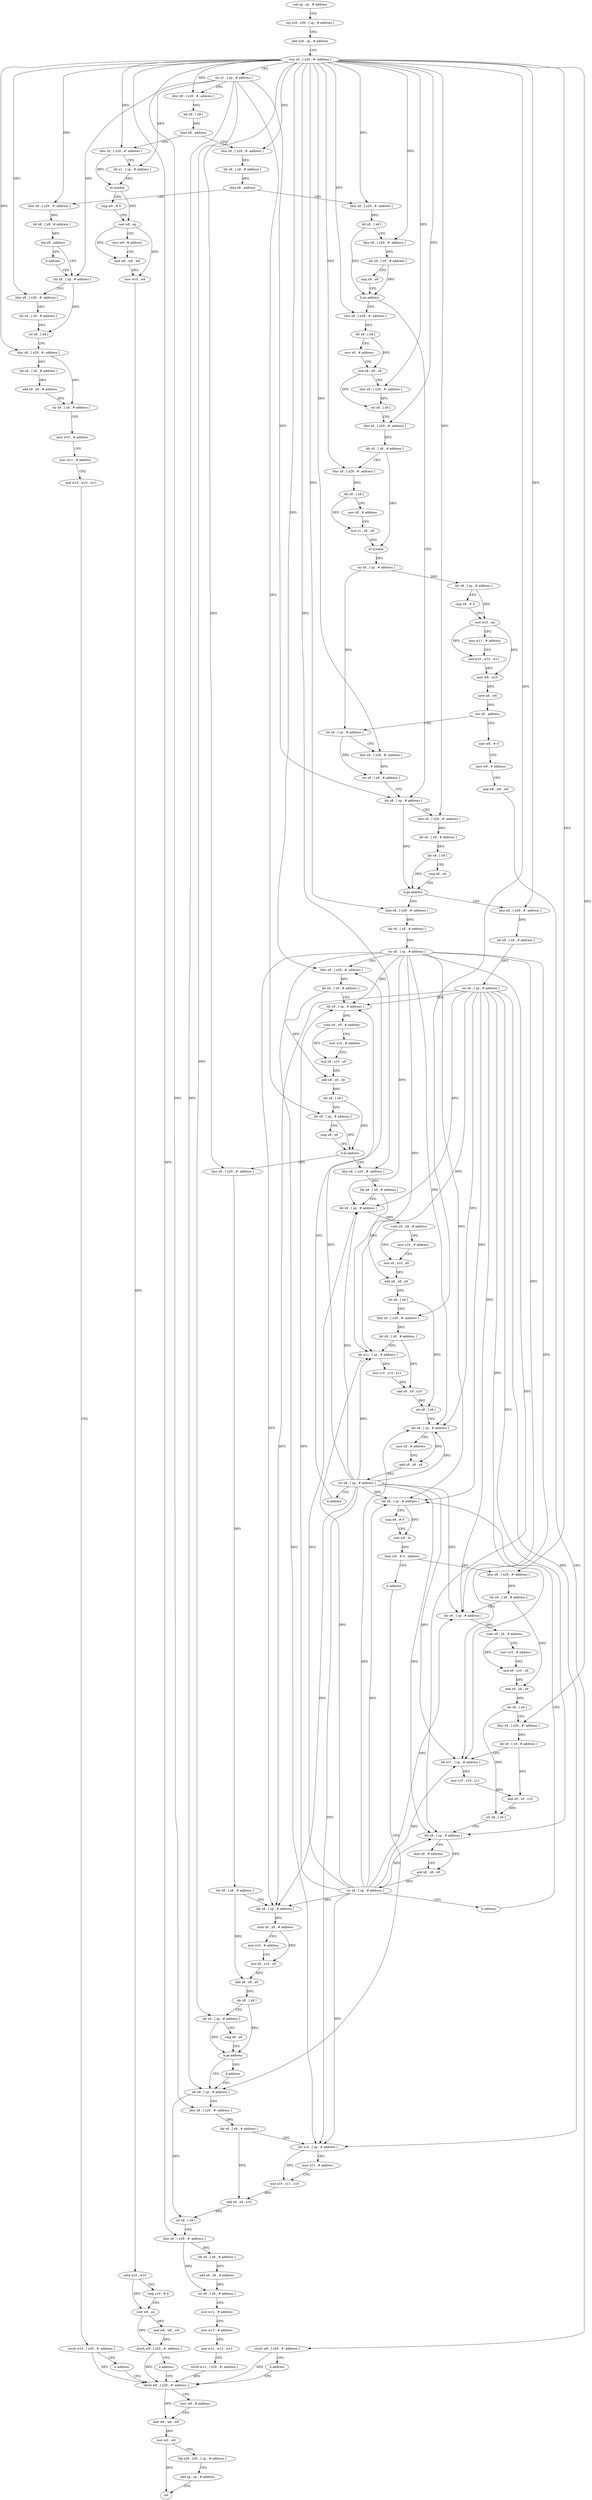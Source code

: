 digraph "func" {
"4279888" [label = "sub sp , sp , # address" ]
"4279892" [label = "stp x29 , x30 , [ sp , # address ]" ]
"4279896" [label = "add x29 , sp , # address" ]
"4279900" [label = "stur x0 , [ x29 , #- address ]" ]
"4279904" [label = "str x1 , [ sp , # address ]" ]
"4279908" [label = "ldur x8 , [ x29 , #- address ]" ]
"4279912" [label = "ldr x8 , [ x8 ]" ]
"4279916" [label = "cbnz x8 , address" ]
"4279976" [label = "ldur x8 , [ x29 , #- address ]" ]
"4279920" [label = "ldur x0 , [ x29 , #- address ]" ]
"4279980" [label = "ldr x8 , [ x8 , # address ]" ]
"4279984" [label = "cbnz x8 , address" ]
"4280056" [label = "ldur x8 , [ x29 , #- address ]" ]
"4279988" [label = "ldur x8 , [ x29 , #- address ]" ]
"4279924" [label = "ldr x1 , [ sp , # address ]" ]
"4279928" [label = "bl symbol" ]
"4279932" [label = "cmp w0 , # 0" ]
"4279936" [label = "cset w8 , eq" ]
"4279940" [label = "mov w9 , # address" ]
"4279944" [label = "and w8 , w8 , w9" ]
"4279948" [label = "mov w10 , w8" ]
"4279952" [label = "sxtw x10 , w10" ]
"4279956" [label = "cmp x10 , # 0" ]
"4279960" [label = "cset w8 , ne" ]
"4279964" [label = "and w8 , w8 , w9" ]
"4279968" [label = "sturb w8 , [ x29 , #- address ]" ]
"4279972" [label = "b address" ]
"4280576" [label = "ldurb w8 , [ x29 , #- address ]" ]
"4280060" [label = "ldr x8 , [ x8 ]" ]
"4280064" [label = "ldur x9 , [ x29 , #- address ]" ]
"4280068" [label = "ldr x9 , [ x9 , # address ]" ]
"4280072" [label = "cmp x8 , x9" ]
"4280076" [label = "b.ne address" ]
"4280200" [label = "ldr x8 , [ sp , # address ]" ]
"4280080" [label = "ldur x8 , [ x29 , #- address ]" ]
"4279992" [label = "ldr x8 , [ x8 , # address ]" ]
"4279996" [label = "cbz x8 , address" ]
"4280004" [label = "ldr x8 , [ sp , # address ]" ]
"4280000" [label = "b address" ]
"4280580" [label = "mov w9 , # address" ]
"4280584" [label = "and w8 , w8 , w9" ]
"4280588" [label = "mov w0 , w8" ]
"4280592" [label = "ldp x29 , x30 , [ sp , # address ]" ]
"4280596" [label = "add sp , sp , # address" ]
"4280600" [label = "ret" ]
"4280204" [label = "ldur x9 , [ x29 , #- address ]" ]
"4280208" [label = "ldr x9 , [ x9 , # address ]" ]
"4280212" [label = "ldr x9 , [ x9 ]" ]
"4280216" [label = "cmp x8 , x9" ]
"4280220" [label = "b.ge address" ]
"4280332" [label = "ldur x8 , [ x29 , #- address ]" ]
"4280224" [label = "ldur x8 , [ x29 , #- address ]" ]
"4280084" [label = "ldr x8 , [ x8 ]" ]
"4280088" [label = "mov x9 , # address" ]
"4280092" [label = "mul x8 , x8 , x9" ]
"4280096" [label = "ldur x9 , [ x29 , #- address ]" ]
"4280100" [label = "str x8 , [ x9 ]" ]
"4280104" [label = "ldur x8 , [ x29 , #- address ]" ]
"4280108" [label = "ldr x0 , [ x8 , # address ]" ]
"4280112" [label = "ldur x8 , [ x29 , #- address ]" ]
"4280116" [label = "ldr x8 , [ x8 ]" ]
"4280120" [label = "mov x9 , # address" ]
"4280124" [label = "mul x1 , x8 , x9" ]
"4280128" [label = "bl symbol" ]
"4280132" [label = "str x0 , [ sp , # address ]" ]
"4280136" [label = "ldr x8 , [ sp , # address ]" ]
"4280140" [label = "cmp x8 , # 0" ]
"4280144" [label = "cset w10 , eq" ]
"4280148" [label = "mov w11 , # address" ]
"4280152" [label = "and w10 , w10 , w11" ]
"4280156" [label = "mov w8 , w10" ]
"4280160" [label = "sxtw x8 , w8" ]
"4280164" [label = "cbz x8 , address" ]
"4280188" [label = "ldr x8 , [ sp , # address ]" ]
"4280168" [label = "mov w8 , # 0" ]
"4280008" [label = "ldur x9 , [ x29 , #- address ]" ]
"4280012" [label = "ldr x9 , [ x9 , # address ]" ]
"4280016" [label = "str x8 , [ x9 ]" ]
"4280020" [label = "ldur x8 , [ x29 , #- address ]" ]
"4280024" [label = "ldr x9 , [ x8 , # address ]" ]
"4280028" [label = "add x9 , x9 , # address" ]
"4280032" [label = "str x9 , [ x8 , # address ]" ]
"4280036" [label = "mov w10 , # address" ]
"4280040" [label = "mov w11 , # address" ]
"4280044" [label = "and w10 , w10 , w11" ]
"4280048" [label = "sturb w10 , [ x29 , #- address ]" ]
"4280052" [label = "b address" ]
"4280336" [label = "ldr x8 , [ x8 , # address ]" ]
"4280340" [label = "str x8 , [ sp , # address ]" ]
"4280344" [label = "ldur x8 , [ x29 , #- address ]" ]
"4280228" [label = "ldr x8 , [ x8 , # address ]" ]
"4280232" [label = "str x8 , [ sp , # address ]" ]
"4280236" [label = "ldr x8 , [ sp , # address ]" ]
"4280192" [label = "ldur x9 , [ x29 , #- address ]" ]
"4280196" [label = "str x8 , [ x9 , # address ]" ]
"4280172" [label = "mov w9 , # address" ]
"4280176" [label = "and w8 , w8 , w9" ]
"4280180" [label = "sturb w8 , [ x29 , #- address ]" ]
"4280184" [label = "b address" ]
"4280464" [label = "ldur x8 , [ x29 , #- address ]" ]
"4280468" [label = "ldr x8 , [ x8 , # address ]" ]
"4280472" [label = "ldr x9 , [ sp , # address ]" ]
"4280476" [label = "subs x9 , x9 , # address" ]
"4280480" [label = "mov x10 , # address" ]
"4280484" [label = "mul x9 , x10 , x9" ]
"4280488" [label = "add x8 , x8 , x9" ]
"4280492" [label = "ldr x8 , [ x8 ]" ]
"4280496" [label = "ldr x9 , [ sp , # address ]" ]
"4280500" [label = "cmp x8 , x9" ]
"4280504" [label = "b.ge address" ]
"4280512" [label = "ldr x8 , [ sp , # address ]" ]
"4280508" [label = "b address" ]
"4280388" [label = "ldur x8 , [ x29 , #- address ]" ]
"4280392" [label = "ldr x8 , [ x8 , # address ]" ]
"4280396" [label = "ldr x9 , [ sp , # address ]" ]
"4280400" [label = "subs x9 , x9 , # address" ]
"4280404" [label = "mov x10 , # address" ]
"4280408" [label = "mul x9 , x10 , x9" ]
"4280412" [label = "add x8 , x8 , x9" ]
"4280416" [label = "ldr x8 , [ x8 ]" ]
"4280420" [label = "ldur x9 , [ x29 , #- address ]" ]
"4280424" [label = "ldr x9 , [ x9 , # address ]" ]
"4280428" [label = "ldr x11 , [ sp , # address ]" ]
"4280432" [label = "mul x10 , x10 , x11" ]
"4280436" [label = "add x9 , x9 , x10" ]
"4280440" [label = "str x8 , [ x9 ]" ]
"4280444" [label = "ldr x8 , [ sp , # address ]" ]
"4280448" [label = "mov x9 , # address" ]
"4280452" [label = "add x8 , x8 , x9" ]
"4280456" [label = "str x8 , [ sp , # address ]" ]
"4280460" [label = "b address" ]
"4280328" [label = "b address" ]
"4280252" [label = "ldur x8 , [ x29 , #- address ]" ]
"4280256" [label = "ldr x8 , [ x8 , # address ]" ]
"4280260" [label = "ldr x9 , [ sp , # address ]" ]
"4280264" [label = "subs x9 , x9 , # address" ]
"4280268" [label = "mov x10 , # address" ]
"4280272" [label = "mul x9 , x10 , x9" ]
"4280276" [label = "add x8 , x8 , x9" ]
"4280280" [label = "ldr x8 , [ x8 ]" ]
"4280284" [label = "ldur x9 , [ x29 , #- address ]" ]
"4280288" [label = "ldr x9 , [ x9 , # address ]" ]
"4280292" [label = "ldr x11 , [ sp , # address ]" ]
"4280296" [label = "mul x10 , x10 , x11" ]
"4280300" [label = "add x9 , x9 , x10" ]
"4280304" [label = "str x8 , [ x9 ]" ]
"4280308" [label = "ldr x8 , [ sp , # address ]" ]
"4280312" [label = "mov x9 , # address" ]
"4280316" [label = "add x8 , x8 , x9" ]
"4280320" [label = "str x8 , [ sp , # address ]" ]
"4280324" [label = "b address" ]
"4280516" [label = "ldur x9 , [ x29 , #- address ]" ]
"4280520" [label = "ldr x9 , [ x9 , # address ]" ]
"4280524" [label = "ldr x10 , [ sp , # address ]" ]
"4280528" [label = "mov x11 , # address" ]
"4280532" [label = "mul x10 , x11 , x10" ]
"4280536" [label = "add x9 , x9 , x10" ]
"4280540" [label = "str x8 , [ x9 ]" ]
"4280544" [label = "ldur x8 , [ x29 , #- address ]" ]
"4280548" [label = "ldr x9 , [ x8 , # address ]" ]
"4280552" [label = "add x9 , x9 , # address" ]
"4280556" [label = "str x9 , [ x8 , # address ]" ]
"4280560" [label = "mov w12 , # address" ]
"4280564" [label = "mov w13 , # address" ]
"4280568" [label = "and w12 , w12 , w13" ]
"4280572" [label = "sturb w12 , [ x29 , #- address ]" ]
"4280348" [label = "ldr x8 , [ x8 , # address ]" ]
"4280352" [label = "ldr x9 , [ sp , # address ]" ]
"4280356" [label = "subs x9 , x9 , # address" ]
"4280360" [label = "mov x10 , # address" ]
"4280364" [label = "mul x9 , x10 , x9" ]
"4280368" [label = "add x8 , x8 , x9" ]
"4280372" [label = "ldr x8 , [ x8 ]" ]
"4280376" [label = "ldr x9 , [ sp , # address ]" ]
"4280380" [label = "cmp x8 , x9" ]
"4280384" [label = "b.le address" ]
"4280240" [label = "cmp x8 , # 0" ]
"4280244" [label = "cset w9 , le" ]
"4280248" [label = "tbnz w9 , # 0 , address" ]
"4279888" -> "4279892" [ label = "CFG" ]
"4279892" -> "4279896" [ label = "CFG" ]
"4279896" -> "4279900" [ label = "CFG" ]
"4279900" -> "4279904" [ label = "CFG" ]
"4279900" -> "4279908" [ label = "DFG" ]
"4279900" -> "4279976" [ label = "DFG" ]
"4279900" -> "4279920" [ label = "DFG" ]
"4279900" -> "4280056" [ label = "DFG" ]
"4279900" -> "4280064" [ label = "DFG" ]
"4279900" -> "4279988" [ label = "DFG" ]
"4279900" -> "4280204" [ label = "DFG" ]
"4279900" -> "4280080" [ label = "DFG" ]
"4279900" -> "4280096" [ label = "DFG" ]
"4279900" -> "4280104" [ label = "DFG" ]
"4279900" -> "4280112" [ label = "DFG" ]
"4279900" -> "4280008" [ label = "DFG" ]
"4279900" -> "4280020" [ label = "DFG" ]
"4279900" -> "4280332" [ label = "DFG" ]
"4279900" -> "4280224" [ label = "DFG" ]
"4279900" -> "4280344" [ label = "DFG" ]
"4279900" -> "4280464" [ label = "DFG" ]
"4279900" -> "4280388" [ label = "DFG" ]
"4279900" -> "4280420" [ label = "DFG" ]
"4279900" -> "4280192" [ label = "DFG" ]
"4279900" -> "4280516" [ label = "DFG" ]
"4279900" -> "4280544" [ label = "DFG" ]
"4279900" -> "4280252" [ label = "DFG" ]
"4279900" -> "4280284" [ label = "DFG" ]
"4279904" -> "4279908" [ label = "CFG" ]
"4279904" -> "4279924" [ label = "DFG" ]
"4279904" -> "4280200" [ label = "DFG" ]
"4279904" -> "4280004" [ label = "DFG" ]
"4279904" -> "4280376" [ label = "DFG" ]
"4279904" -> "4280496" [ label = "DFG" ]
"4279904" -> "4280512" [ label = "DFG" ]
"4279908" -> "4279912" [ label = "DFG" ]
"4279912" -> "4279916" [ label = "DFG" ]
"4279916" -> "4279976" [ label = "CFG" ]
"4279916" -> "4279920" [ label = "CFG" ]
"4279976" -> "4279980" [ label = "DFG" ]
"4279920" -> "4279924" [ label = "CFG" ]
"4279920" -> "4279928" [ label = "DFG" ]
"4279980" -> "4279984" [ label = "DFG" ]
"4279984" -> "4280056" [ label = "CFG" ]
"4279984" -> "4279988" [ label = "CFG" ]
"4280056" -> "4280060" [ label = "DFG" ]
"4279988" -> "4279992" [ label = "DFG" ]
"4279924" -> "4279928" [ label = "DFG" ]
"4279928" -> "4279932" [ label = "CFG" ]
"4279928" -> "4279936" [ label = "DFG" ]
"4279932" -> "4279936" [ label = "CFG" ]
"4279936" -> "4279940" [ label = "CFG" ]
"4279936" -> "4279944" [ label = "DFG" ]
"4279936" -> "4279948" [ label = "DFG" ]
"4279940" -> "4279944" [ label = "CFG" ]
"4279944" -> "4279948" [ label = "DFG" ]
"4279948" -> "4279952" [ label = "DFG" ]
"4279952" -> "4279956" [ label = "CFG" ]
"4279952" -> "4279960" [ label = "DFG" ]
"4279956" -> "4279960" [ label = "CFG" ]
"4279960" -> "4279964" [ label = "DFG" ]
"4279960" -> "4279968" [ label = "DFG" ]
"4279964" -> "4279968" [ label = "DFG" ]
"4279968" -> "4279972" [ label = "CFG" ]
"4279968" -> "4280576" [ label = "DFG" ]
"4279972" -> "4280576" [ label = "CFG" ]
"4280576" -> "4280580" [ label = "CFG" ]
"4280576" -> "4280584" [ label = "DFG" ]
"4280060" -> "4280064" [ label = "CFG" ]
"4280060" -> "4280076" [ label = "DFG" ]
"4280064" -> "4280068" [ label = "DFG" ]
"4280068" -> "4280072" [ label = "CFG" ]
"4280068" -> "4280076" [ label = "DFG" ]
"4280072" -> "4280076" [ label = "CFG" ]
"4280076" -> "4280200" [ label = "CFG" ]
"4280076" -> "4280080" [ label = "CFG" ]
"4280200" -> "4280204" [ label = "CFG" ]
"4280200" -> "4280220" [ label = "DFG" ]
"4280080" -> "4280084" [ label = "DFG" ]
"4279992" -> "4279996" [ label = "DFG" ]
"4279996" -> "4280004" [ label = "CFG" ]
"4279996" -> "4280000" [ label = "CFG" ]
"4280004" -> "4280008" [ label = "CFG" ]
"4280004" -> "4280016" [ label = "DFG" ]
"4280000" -> "4280004" [ label = "CFG" ]
"4280580" -> "4280584" [ label = "CFG" ]
"4280584" -> "4280588" [ label = "DFG" ]
"4280588" -> "4280592" [ label = "CFG" ]
"4280588" -> "4280600" [ label = "DFG" ]
"4280592" -> "4280596" [ label = "CFG" ]
"4280596" -> "4280600" [ label = "CFG" ]
"4280204" -> "4280208" [ label = "DFG" ]
"4280208" -> "4280212" [ label = "DFG" ]
"4280212" -> "4280216" [ label = "CFG" ]
"4280212" -> "4280220" [ label = "DFG" ]
"4280216" -> "4280220" [ label = "CFG" ]
"4280220" -> "4280332" [ label = "CFG" ]
"4280220" -> "4280224" [ label = "CFG" ]
"4280332" -> "4280336" [ label = "DFG" ]
"4280224" -> "4280228" [ label = "DFG" ]
"4280084" -> "4280088" [ label = "CFG" ]
"4280084" -> "4280092" [ label = "DFG" ]
"4280088" -> "4280092" [ label = "CFG" ]
"4280092" -> "4280096" [ label = "CFG" ]
"4280092" -> "4280100" [ label = "DFG" ]
"4280096" -> "4280100" [ label = "DFG" ]
"4280100" -> "4280104" [ label = "CFG" ]
"4280104" -> "4280108" [ label = "DFG" ]
"4280108" -> "4280112" [ label = "CFG" ]
"4280108" -> "4280128" [ label = "DFG" ]
"4280112" -> "4280116" [ label = "DFG" ]
"4280116" -> "4280120" [ label = "CFG" ]
"4280116" -> "4280124" [ label = "DFG" ]
"4280120" -> "4280124" [ label = "CFG" ]
"4280124" -> "4280128" [ label = "DFG" ]
"4280128" -> "4280132" [ label = "DFG" ]
"4280132" -> "4280136" [ label = "DFG" ]
"4280132" -> "4280188" [ label = "DFG" ]
"4280136" -> "4280140" [ label = "CFG" ]
"4280136" -> "4280144" [ label = "DFG" ]
"4280140" -> "4280144" [ label = "CFG" ]
"4280144" -> "4280148" [ label = "CFG" ]
"4280144" -> "4280152" [ label = "DFG" ]
"4280144" -> "4280156" [ label = "DFG" ]
"4280148" -> "4280152" [ label = "CFG" ]
"4280152" -> "4280156" [ label = "DFG" ]
"4280156" -> "4280160" [ label = "DFG" ]
"4280160" -> "4280164" [ label = "DFG" ]
"4280164" -> "4280188" [ label = "CFG" ]
"4280164" -> "4280168" [ label = "CFG" ]
"4280188" -> "4280192" [ label = "CFG" ]
"4280188" -> "4280196" [ label = "DFG" ]
"4280168" -> "4280172" [ label = "CFG" ]
"4280008" -> "4280012" [ label = "DFG" ]
"4280012" -> "4280016" [ label = "DFG" ]
"4280016" -> "4280020" [ label = "CFG" ]
"4280020" -> "4280024" [ label = "DFG" ]
"4280020" -> "4280032" [ label = "DFG" ]
"4280024" -> "4280028" [ label = "DFG" ]
"4280028" -> "4280032" [ label = "DFG" ]
"4280032" -> "4280036" [ label = "CFG" ]
"4280036" -> "4280040" [ label = "CFG" ]
"4280040" -> "4280044" [ label = "CFG" ]
"4280044" -> "4280048" [ label = "CFG" ]
"4280048" -> "4280052" [ label = "CFG" ]
"4280048" -> "4280576" [ label = "DFG" ]
"4280052" -> "4280576" [ label = "CFG" ]
"4280336" -> "4280340" [ label = "DFG" ]
"4280340" -> "4280344" [ label = "CFG" ]
"4280340" -> "4280352" [ label = "DFG" ]
"4280340" -> "4280236" [ label = "DFG" ]
"4280340" -> "4280472" [ label = "DFG" ]
"4280340" -> "4280396" [ label = "DFG" ]
"4280340" -> "4280428" [ label = "DFG" ]
"4280340" -> "4280444" [ label = "DFG" ]
"4280340" -> "4280524" [ label = "DFG" ]
"4280340" -> "4280260" [ label = "DFG" ]
"4280340" -> "4280292" [ label = "DFG" ]
"4280340" -> "4280308" [ label = "DFG" ]
"4280344" -> "4280348" [ label = "DFG" ]
"4280228" -> "4280232" [ label = "DFG" ]
"4280232" -> "4280236" [ label = "DFG" ]
"4280232" -> "4280352" [ label = "DFG" ]
"4280232" -> "4280472" [ label = "DFG" ]
"4280232" -> "4280396" [ label = "DFG" ]
"4280232" -> "4280428" [ label = "DFG" ]
"4280232" -> "4280444" [ label = "DFG" ]
"4280232" -> "4280524" [ label = "DFG" ]
"4280232" -> "4280260" [ label = "DFG" ]
"4280232" -> "4280292" [ label = "DFG" ]
"4280232" -> "4280308" [ label = "DFG" ]
"4280236" -> "4280240" [ label = "CFG" ]
"4280236" -> "4280244" [ label = "DFG" ]
"4280192" -> "4280196" [ label = "DFG" ]
"4280196" -> "4280200" [ label = "CFG" ]
"4280172" -> "4280176" [ label = "CFG" ]
"4280176" -> "4280180" [ label = "CFG" ]
"4280180" -> "4280184" [ label = "CFG" ]
"4280180" -> "4280576" [ label = "DFG" ]
"4280184" -> "4280576" [ label = "CFG" ]
"4280464" -> "4280468" [ label = "DFG" ]
"4280468" -> "4280472" [ label = "CFG" ]
"4280468" -> "4280488" [ label = "DFG" ]
"4280472" -> "4280476" [ label = "DFG" ]
"4280476" -> "4280480" [ label = "CFG" ]
"4280476" -> "4280484" [ label = "DFG" ]
"4280480" -> "4280484" [ label = "CFG" ]
"4280484" -> "4280488" [ label = "DFG" ]
"4280488" -> "4280492" [ label = "DFG" ]
"4280492" -> "4280496" [ label = "CFG" ]
"4280492" -> "4280504" [ label = "DFG" ]
"4280496" -> "4280500" [ label = "CFG" ]
"4280496" -> "4280504" [ label = "DFG" ]
"4280500" -> "4280504" [ label = "CFG" ]
"4280504" -> "4280512" [ label = "CFG" ]
"4280504" -> "4280508" [ label = "CFG" ]
"4280512" -> "4280516" [ label = "CFG" ]
"4280512" -> "4280540" [ label = "DFG" ]
"4280508" -> "4280512" [ label = "CFG" ]
"4280388" -> "4280392" [ label = "DFG" ]
"4280392" -> "4280396" [ label = "CFG" ]
"4280392" -> "4280412" [ label = "DFG" ]
"4280396" -> "4280400" [ label = "DFG" ]
"4280400" -> "4280404" [ label = "CFG" ]
"4280400" -> "4280408" [ label = "DFG" ]
"4280404" -> "4280408" [ label = "CFG" ]
"4280408" -> "4280412" [ label = "DFG" ]
"4280412" -> "4280416" [ label = "DFG" ]
"4280416" -> "4280420" [ label = "CFG" ]
"4280416" -> "4280440" [ label = "DFG" ]
"4280420" -> "4280424" [ label = "DFG" ]
"4280424" -> "4280428" [ label = "CFG" ]
"4280424" -> "4280436" [ label = "DFG" ]
"4280428" -> "4280432" [ label = "DFG" ]
"4280432" -> "4280436" [ label = "DFG" ]
"4280436" -> "4280440" [ label = "DFG" ]
"4280440" -> "4280444" [ label = "CFG" ]
"4280444" -> "4280448" [ label = "CFG" ]
"4280444" -> "4280452" [ label = "DFG" ]
"4280448" -> "4280452" [ label = "CFG" ]
"4280452" -> "4280456" [ label = "DFG" ]
"4280456" -> "4280460" [ label = "CFG" ]
"4280456" -> "4280352" [ label = "DFG" ]
"4280456" -> "4280236" [ label = "DFG" ]
"4280456" -> "4280472" [ label = "DFG" ]
"4280456" -> "4280396" [ label = "DFG" ]
"4280456" -> "4280428" [ label = "DFG" ]
"4280456" -> "4280444" [ label = "DFG" ]
"4280456" -> "4280524" [ label = "DFG" ]
"4280456" -> "4280260" [ label = "DFG" ]
"4280456" -> "4280292" [ label = "DFG" ]
"4280456" -> "4280308" [ label = "DFG" ]
"4280460" -> "4280344" [ label = "CFG" ]
"4280328" -> "4280512" [ label = "CFG" ]
"4280252" -> "4280256" [ label = "DFG" ]
"4280256" -> "4280260" [ label = "CFG" ]
"4280256" -> "4280276" [ label = "DFG" ]
"4280260" -> "4280264" [ label = "DFG" ]
"4280264" -> "4280268" [ label = "CFG" ]
"4280264" -> "4280272" [ label = "DFG" ]
"4280268" -> "4280272" [ label = "CFG" ]
"4280272" -> "4280276" [ label = "DFG" ]
"4280276" -> "4280280" [ label = "DFG" ]
"4280280" -> "4280284" [ label = "CFG" ]
"4280280" -> "4280304" [ label = "DFG" ]
"4280284" -> "4280288" [ label = "DFG" ]
"4280288" -> "4280292" [ label = "CFG" ]
"4280288" -> "4280300" [ label = "DFG" ]
"4280292" -> "4280296" [ label = "DFG" ]
"4280296" -> "4280300" [ label = "DFG" ]
"4280300" -> "4280304" [ label = "DFG" ]
"4280304" -> "4280308" [ label = "CFG" ]
"4280308" -> "4280312" [ label = "CFG" ]
"4280308" -> "4280316" [ label = "DFG" ]
"4280312" -> "4280316" [ label = "CFG" ]
"4280316" -> "4280320" [ label = "DFG" ]
"4280320" -> "4280324" [ label = "CFG" ]
"4280320" -> "4280352" [ label = "DFG" ]
"4280320" -> "4280236" [ label = "DFG" ]
"4280320" -> "4280472" [ label = "DFG" ]
"4280320" -> "4280396" [ label = "DFG" ]
"4280320" -> "4280428" [ label = "DFG" ]
"4280320" -> "4280444" [ label = "DFG" ]
"4280320" -> "4280524" [ label = "DFG" ]
"4280320" -> "4280260" [ label = "DFG" ]
"4280320" -> "4280292" [ label = "DFG" ]
"4280320" -> "4280308" [ label = "DFG" ]
"4280324" -> "4280236" [ label = "CFG" ]
"4280516" -> "4280520" [ label = "DFG" ]
"4280520" -> "4280524" [ label = "CFG" ]
"4280520" -> "4280536" [ label = "DFG" ]
"4280524" -> "4280528" [ label = "CFG" ]
"4280524" -> "4280532" [ label = "DFG" ]
"4280528" -> "4280532" [ label = "CFG" ]
"4280532" -> "4280536" [ label = "DFG" ]
"4280536" -> "4280540" [ label = "DFG" ]
"4280540" -> "4280544" [ label = "CFG" ]
"4280544" -> "4280548" [ label = "DFG" ]
"4280544" -> "4280556" [ label = "DFG" ]
"4280548" -> "4280552" [ label = "DFG" ]
"4280552" -> "4280556" [ label = "DFG" ]
"4280556" -> "4280560" [ label = "CFG" ]
"4280560" -> "4280564" [ label = "CFG" ]
"4280564" -> "4280568" [ label = "CFG" ]
"4280568" -> "4280572" [ label = "CFG" ]
"4280572" -> "4280576" [ label = "DFG" ]
"4280348" -> "4280352" [ label = "CFG" ]
"4280348" -> "4280368" [ label = "DFG" ]
"4280352" -> "4280356" [ label = "DFG" ]
"4280356" -> "4280360" [ label = "CFG" ]
"4280356" -> "4280364" [ label = "DFG" ]
"4280360" -> "4280364" [ label = "CFG" ]
"4280364" -> "4280368" [ label = "DFG" ]
"4280368" -> "4280372" [ label = "DFG" ]
"4280372" -> "4280376" [ label = "CFG" ]
"4280372" -> "4280384" [ label = "DFG" ]
"4280376" -> "4280380" [ label = "CFG" ]
"4280376" -> "4280384" [ label = "DFG" ]
"4280380" -> "4280384" [ label = "CFG" ]
"4280384" -> "4280464" [ label = "CFG" ]
"4280384" -> "4280388" [ label = "CFG" ]
"4280240" -> "4280244" [ label = "CFG" ]
"4280244" -> "4280248" [ label = "DFG" ]
"4280248" -> "4280328" [ label = "CFG" ]
"4280248" -> "4280252" [ label = "CFG" ]
}
